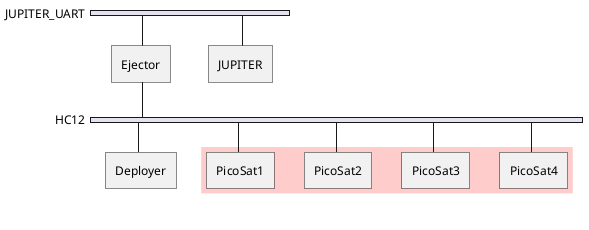 @startuml Network

nwdiag {
    group {
        color = "#ffcccc";
        PicoSat1;
        PicoSat2;
        PicoSat3;
        PicoSat4;
    }

    network JUPITER_UART {
        Ejector;
        JUPITER
    }

    network HC12 {
        Ejector;
        Deployer;
        PicoSat1;
        PicoSat2;
        PicoSat3;
        PicoSat4;
    }
}

@enduml